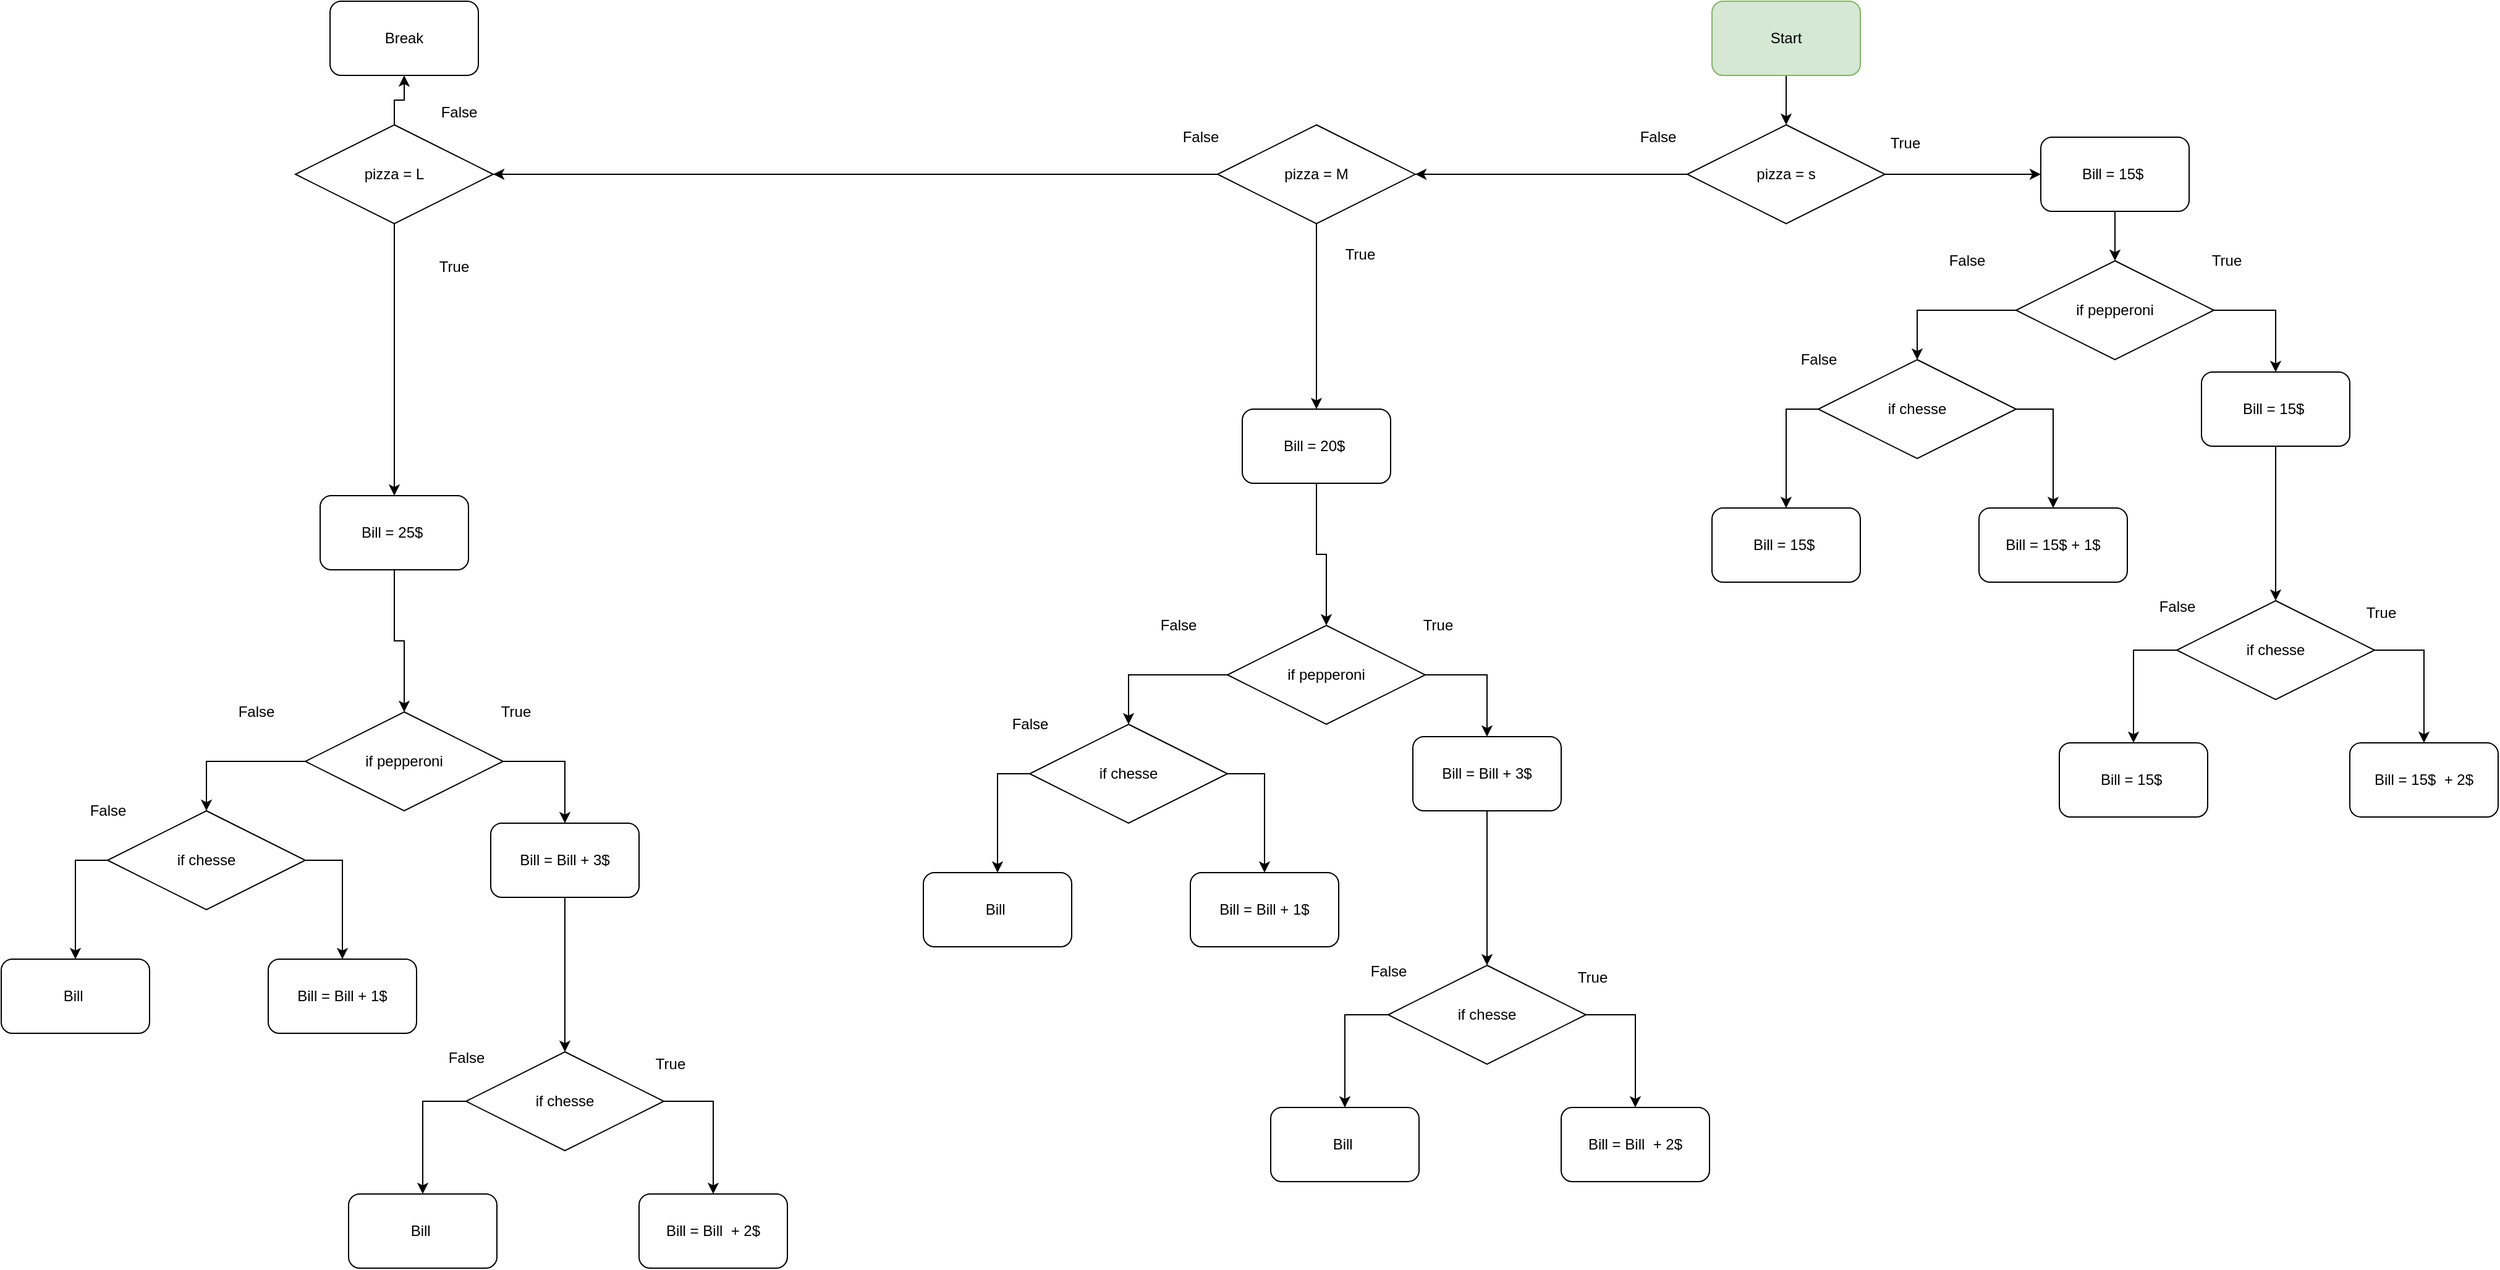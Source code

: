 <mxfile version="21.0.6" type="github">
  <diagram name="Seite-1" id="Eumlp3LvsvAZisAeF-b6">
    <mxGraphModel dx="3808" dy="1295" grid="1" gridSize="10" guides="1" tooltips="1" connect="1" arrows="1" fold="1" page="1" pageScale="1" pageWidth="827" pageHeight="1169" math="0" shadow="0">
      <root>
        <mxCell id="0" />
        <mxCell id="1" parent="0" />
        <mxCell id="-EnuPs0yjOKTrUSUot5Z-26" style="edgeStyle=orthogonalEdgeStyle;rounded=0;orthogonalLoop=1;jettySize=auto;html=1;exitX=0.5;exitY=1;exitDx=0;exitDy=0;" edge="1" parent="1" source="-EnuPs0yjOKTrUSUot5Z-24" target="-EnuPs0yjOKTrUSUot5Z-25">
          <mxGeometry relative="1" as="geometry" />
        </mxCell>
        <mxCell id="-EnuPs0yjOKTrUSUot5Z-24" value="Start" style="rounded=1;whiteSpace=wrap;html=1;fillColor=#d5e8d4;strokeColor=#82b366;" vertex="1" parent="1">
          <mxGeometry x="354" y="20" width="120" height="60" as="geometry" />
        </mxCell>
        <mxCell id="-EnuPs0yjOKTrUSUot5Z-31" value="" style="edgeStyle=orthogonalEdgeStyle;rounded=0;orthogonalLoop=1;jettySize=auto;html=1;entryX=1;entryY=0.5;entryDx=0;entryDy=0;" edge="1" parent="1" source="-EnuPs0yjOKTrUSUot5Z-25" target="-EnuPs0yjOKTrUSUot5Z-33">
          <mxGeometry relative="1" as="geometry">
            <mxPoint x="234" y="160" as="targetPoint" />
          </mxGeometry>
        </mxCell>
        <mxCell id="-EnuPs0yjOKTrUSUot5Z-39" style="edgeStyle=orthogonalEdgeStyle;rounded=0;orthogonalLoop=1;jettySize=auto;html=1;exitX=1;exitY=0.5;exitDx=0;exitDy=0;entryX=0;entryY=0.5;entryDx=0;entryDy=0;" edge="1" parent="1" source="-EnuPs0yjOKTrUSUot5Z-25" target="-EnuPs0yjOKTrUSUot5Z-38">
          <mxGeometry relative="1" as="geometry" />
        </mxCell>
        <mxCell id="-EnuPs0yjOKTrUSUot5Z-25" value="pizza = s" style="rhombus;whiteSpace=wrap;html=1;" vertex="1" parent="1">
          <mxGeometry x="334" y="120" width="160" height="80" as="geometry" />
        </mxCell>
        <mxCell id="-EnuPs0yjOKTrUSUot5Z-27" value="True" style="text;html=1;align=center;verticalAlign=middle;resizable=0;points=[];autosize=1;strokeColor=none;fillColor=none;" vertex="1" parent="1">
          <mxGeometry x="485" y="120" width="50" height="30" as="geometry" />
        </mxCell>
        <mxCell id="-EnuPs0yjOKTrUSUot5Z-32" value="False" style="text;html=1;align=center;verticalAlign=middle;resizable=0;points=[];autosize=1;strokeColor=none;fillColor=none;" vertex="1" parent="1">
          <mxGeometry x="285" y="115" width="50" height="30" as="geometry" />
        </mxCell>
        <mxCell id="-EnuPs0yjOKTrUSUot5Z-82" style="edgeStyle=orthogonalEdgeStyle;rounded=0;orthogonalLoop=1;jettySize=auto;html=1;exitX=0.5;exitY=1;exitDx=0;exitDy=0;entryX=0.5;entryY=0;entryDx=0;entryDy=0;" edge="1" parent="1" source="-EnuPs0yjOKTrUSUot5Z-33" target="-EnuPs0yjOKTrUSUot5Z-80">
          <mxGeometry relative="1" as="geometry" />
        </mxCell>
        <mxCell id="-EnuPs0yjOKTrUSUot5Z-86" style="edgeStyle=orthogonalEdgeStyle;rounded=0;orthogonalLoop=1;jettySize=auto;html=1;exitX=0;exitY=0.5;exitDx=0;exitDy=0;" edge="1" parent="1" source="-EnuPs0yjOKTrUSUot5Z-33" target="-EnuPs0yjOKTrUSUot5Z-84">
          <mxGeometry relative="1" as="geometry" />
        </mxCell>
        <mxCell id="-EnuPs0yjOKTrUSUot5Z-33" value="pizza = M" style="rhombus;whiteSpace=wrap;html=1;" vertex="1" parent="1">
          <mxGeometry x="-46" y="120" width="160" height="80" as="geometry" />
        </mxCell>
        <mxCell id="-EnuPs0yjOKTrUSUot5Z-41" style="edgeStyle=orthogonalEdgeStyle;rounded=0;orthogonalLoop=1;jettySize=auto;html=1;exitX=1;exitY=0.5;exitDx=0;exitDy=0;entryX=0.5;entryY=0;entryDx=0;entryDy=0;" edge="1" parent="1" source="-EnuPs0yjOKTrUSUot5Z-34" target="-EnuPs0yjOKTrUSUot5Z-37">
          <mxGeometry relative="1" as="geometry" />
        </mxCell>
        <mxCell id="-EnuPs0yjOKTrUSUot5Z-44" style="edgeStyle=orthogonalEdgeStyle;rounded=0;orthogonalLoop=1;jettySize=auto;html=1;exitX=0;exitY=0.5;exitDx=0;exitDy=0;entryX=0.5;entryY=0;entryDx=0;entryDy=0;" edge="1" parent="1" source="-EnuPs0yjOKTrUSUot5Z-34" target="-EnuPs0yjOKTrUSUot5Z-43">
          <mxGeometry relative="1" as="geometry" />
        </mxCell>
        <mxCell id="-EnuPs0yjOKTrUSUot5Z-34" value="if pepperoni" style="rhombus;whiteSpace=wrap;html=1;" vertex="1" parent="1">
          <mxGeometry x="600" y="230" width="160" height="80" as="geometry" />
        </mxCell>
        <mxCell id="-EnuPs0yjOKTrUSUot5Z-52" style="edgeStyle=orthogonalEdgeStyle;rounded=0;orthogonalLoop=1;jettySize=auto;html=1;exitX=0.5;exitY=1;exitDx=0;exitDy=0;entryX=0.5;entryY=0;entryDx=0;entryDy=0;" edge="1" parent="1" source="-EnuPs0yjOKTrUSUot5Z-37" target="-EnuPs0yjOKTrUSUot5Z-51">
          <mxGeometry relative="1" as="geometry" />
        </mxCell>
        <mxCell id="-EnuPs0yjOKTrUSUot5Z-37" value="Bill = 15$&amp;nbsp;" style="rounded=1;whiteSpace=wrap;html=1;" vertex="1" parent="1">
          <mxGeometry x="750" y="320" width="120" height="60" as="geometry" />
        </mxCell>
        <mxCell id="-EnuPs0yjOKTrUSUot5Z-40" style="edgeStyle=orthogonalEdgeStyle;rounded=0;orthogonalLoop=1;jettySize=auto;html=1;exitX=0.5;exitY=1;exitDx=0;exitDy=0;" edge="1" parent="1" source="-EnuPs0yjOKTrUSUot5Z-38" target="-EnuPs0yjOKTrUSUot5Z-34">
          <mxGeometry relative="1" as="geometry" />
        </mxCell>
        <mxCell id="-EnuPs0yjOKTrUSUot5Z-38" value="Bill = 15$&amp;nbsp;" style="rounded=1;whiteSpace=wrap;html=1;" vertex="1" parent="1">
          <mxGeometry x="620" y="130" width="120" height="60" as="geometry" />
        </mxCell>
        <mxCell id="-EnuPs0yjOKTrUSUot5Z-42" value="True" style="text;html=1;align=center;verticalAlign=middle;resizable=0;points=[];autosize=1;strokeColor=none;fillColor=none;" vertex="1" parent="1">
          <mxGeometry x="745" y="215" width="50" height="30" as="geometry" />
        </mxCell>
        <mxCell id="-EnuPs0yjOKTrUSUot5Z-46" style="edgeStyle=orthogonalEdgeStyle;rounded=0;orthogonalLoop=1;jettySize=auto;html=1;exitX=0;exitY=0.5;exitDx=0;exitDy=0;entryX=0.5;entryY=0;entryDx=0;entryDy=0;" edge="1" parent="1" source="-EnuPs0yjOKTrUSUot5Z-43" target="-EnuPs0yjOKTrUSUot5Z-45">
          <mxGeometry relative="1" as="geometry" />
        </mxCell>
        <mxCell id="-EnuPs0yjOKTrUSUot5Z-50" style="edgeStyle=orthogonalEdgeStyle;rounded=0;orthogonalLoop=1;jettySize=auto;html=1;exitX=1;exitY=0.5;exitDx=0;exitDy=0;" edge="1" parent="1" source="-EnuPs0yjOKTrUSUot5Z-43" target="-EnuPs0yjOKTrUSUot5Z-49">
          <mxGeometry relative="1" as="geometry" />
        </mxCell>
        <mxCell id="-EnuPs0yjOKTrUSUot5Z-43" value="if chesse" style="rhombus;whiteSpace=wrap;html=1;" vertex="1" parent="1">
          <mxGeometry x="440" y="310" width="160" height="80" as="geometry" />
        </mxCell>
        <mxCell id="-EnuPs0yjOKTrUSUot5Z-45" value="Bill = 15$&amp;nbsp;" style="rounded=1;whiteSpace=wrap;html=1;" vertex="1" parent="1">
          <mxGeometry x="354" y="430" width="120" height="60" as="geometry" />
        </mxCell>
        <mxCell id="-EnuPs0yjOKTrUSUot5Z-47" value="False" style="text;html=1;align=center;verticalAlign=middle;resizable=0;points=[];autosize=1;strokeColor=none;fillColor=none;" vertex="1" parent="1">
          <mxGeometry x="535" y="215" width="50" height="30" as="geometry" />
        </mxCell>
        <mxCell id="-EnuPs0yjOKTrUSUot5Z-48" value="False" style="text;html=1;align=center;verticalAlign=middle;resizable=0;points=[];autosize=1;strokeColor=none;fillColor=none;" vertex="1" parent="1">
          <mxGeometry x="415" y="295" width="50" height="30" as="geometry" />
        </mxCell>
        <mxCell id="-EnuPs0yjOKTrUSUot5Z-49" value="Bill = 15$ + 1$" style="rounded=1;whiteSpace=wrap;html=1;" vertex="1" parent="1">
          <mxGeometry x="570" y="430" width="120" height="60" as="geometry" />
        </mxCell>
        <mxCell id="-EnuPs0yjOKTrUSUot5Z-57" style="edgeStyle=orthogonalEdgeStyle;rounded=0;orthogonalLoop=1;jettySize=auto;html=1;exitX=0;exitY=0.5;exitDx=0;exitDy=0;" edge="1" parent="1" source="-EnuPs0yjOKTrUSUot5Z-51" target="-EnuPs0yjOKTrUSUot5Z-56">
          <mxGeometry relative="1" as="geometry" />
        </mxCell>
        <mxCell id="-EnuPs0yjOKTrUSUot5Z-58" style="edgeStyle=orthogonalEdgeStyle;rounded=0;orthogonalLoop=1;jettySize=auto;html=1;exitX=1;exitY=0.5;exitDx=0;exitDy=0;entryX=0.5;entryY=0;entryDx=0;entryDy=0;" edge="1" parent="1" source="-EnuPs0yjOKTrUSUot5Z-51" target="-EnuPs0yjOKTrUSUot5Z-55">
          <mxGeometry relative="1" as="geometry" />
        </mxCell>
        <mxCell id="-EnuPs0yjOKTrUSUot5Z-51" value="if chesse" style="rhombus;whiteSpace=wrap;html=1;" vertex="1" parent="1">
          <mxGeometry x="730" y="505" width="160" height="80" as="geometry" />
        </mxCell>
        <mxCell id="-EnuPs0yjOKTrUSUot5Z-53" value="True" style="text;html=1;align=center;verticalAlign=middle;resizable=0;points=[];autosize=1;strokeColor=none;fillColor=none;" vertex="1" parent="1">
          <mxGeometry x="870" y="500" width="50" height="30" as="geometry" />
        </mxCell>
        <mxCell id="-EnuPs0yjOKTrUSUot5Z-54" value="False" style="text;html=1;align=center;verticalAlign=middle;resizable=0;points=[];autosize=1;strokeColor=none;fillColor=none;" vertex="1" parent="1">
          <mxGeometry x="705" y="495" width="50" height="30" as="geometry" />
        </mxCell>
        <mxCell id="-EnuPs0yjOKTrUSUot5Z-55" value="Bill = 15$&amp;nbsp; + 2$" style="rounded=1;whiteSpace=wrap;html=1;" vertex="1" parent="1">
          <mxGeometry x="870" y="620" width="120" height="60" as="geometry" />
        </mxCell>
        <mxCell id="-EnuPs0yjOKTrUSUot5Z-56" value="Bill = 15$&amp;nbsp;" style="rounded=1;whiteSpace=wrap;html=1;" vertex="1" parent="1">
          <mxGeometry x="635" y="620" width="120" height="60" as="geometry" />
        </mxCell>
        <mxCell id="-EnuPs0yjOKTrUSUot5Z-59" style="edgeStyle=orthogonalEdgeStyle;rounded=0;orthogonalLoop=1;jettySize=auto;html=1;exitX=1;exitY=0.5;exitDx=0;exitDy=0;entryX=0.5;entryY=0;entryDx=0;entryDy=0;" edge="1" source="-EnuPs0yjOKTrUSUot5Z-61" target="-EnuPs0yjOKTrUSUot5Z-63" parent="1">
          <mxGeometry relative="1" as="geometry" />
        </mxCell>
        <mxCell id="-EnuPs0yjOKTrUSUot5Z-60" style="edgeStyle=orthogonalEdgeStyle;rounded=0;orthogonalLoop=1;jettySize=auto;html=1;exitX=0;exitY=0.5;exitDx=0;exitDy=0;entryX=0.5;entryY=0;entryDx=0;entryDy=0;" edge="1" source="-EnuPs0yjOKTrUSUot5Z-61" target="-EnuPs0yjOKTrUSUot5Z-67" parent="1">
          <mxGeometry relative="1" as="geometry" />
        </mxCell>
        <mxCell id="-EnuPs0yjOKTrUSUot5Z-61" value="if pepperoni" style="rhombus;whiteSpace=wrap;html=1;" vertex="1" parent="1">
          <mxGeometry x="-38" y="525" width="160" height="80" as="geometry" />
        </mxCell>
        <mxCell id="-EnuPs0yjOKTrUSUot5Z-62" style="edgeStyle=orthogonalEdgeStyle;rounded=0;orthogonalLoop=1;jettySize=auto;html=1;exitX=0.5;exitY=1;exitDx=0;exitDy=0;entryX=0.5;entryY=0;entryDx=0;entryDy=0;" edge="1" source="-EnuPs0yjOKTrUSUot5Z-63" target="-EnuPs0yjOKTrUSUot5Z-74" parent="1">
          <mxGeometry relative="1" as="geometry" />
        </mxCell>
        <mxCell id="-EnuPs0yjOKTrUSUot5Z-63" value="Bill = Bill + 3$" style="rounded=1;whiteSpace=wrap;html=1;" vertex="1" parent="1">
          <mxGeometry x="112" y="615" width="120" height="60" as="geometry" />
        </mxCell>
        <mxCell id="-EnuPs0yjOKTrUSUot5Z-64" value="True" style="text;html=1;align=center;verticalAlign=middle;resizable=0;points=[];autosize=1;strokeColor=none;fillColor=none;" vertex="1" parent="1">
          <mxGeometry x="107" y="510" width="50" height="30" as="geometry" />
        </mxCell>
        <mxCell id="-EnuPs0yjOKTrUSUot5Z-65" style="edgeStyle=orthogonalEdgeStyle;rounded=0;orthogonalLoop=1;jettySize=auto;html=1;exitX=0;exitY=0.5;exitDx=0;exitDy=0;entryX=0.5;entryY=0;entryDx=0;entryDy=0;" edge="1" source="-EnuPs0yjOKTrUSUot5Z-67" target="-EnuPs0yjOKTrUSUot5Z-68" parent="1">
          <mxGeometry relative="1" as="geometry" />
        </mxCell>
        <mxCell id="-EnuPs0yjOKTrUSUot5Z-66" style="edgeStyle=orthogonalEdgeStyle;rounded=0;orthogonalLoop=1;jettySize=auto;html=1;exitX=1;exitY=0.5;exitDx=0;exitDy=0;" edge="1" source="-EnuPs0yjOKTrUSUot5Z-67" target="-EnuPs0yjOKTrUSUot5Z-71" parent="1">
          <mxGeometry relative="1" as="geometry" />
        </mxCell>
        <mxCell id="-EnuPs0yjOKTrUSUot5Z-67" value="if chesse" style="rhombus;whiteSpace=wrap;html=1;" vertex="1" parent="1">
          <mxGeometry x="-198" y="605" width="160" height="80" as="geometry" />
        </mxCell>
        <mxCell id="-EnuPs0yjOKTrUSUot5Z-68" value="Bill&amp;nbsp;" style="rounded=1;whiteSpace=wrap;html=1;" vertex="1" parent="1">
          <mxGeometry x="-284" y="725" width="120" height="60" as="geometry" />
        </mxCell>
        <mxCell id="-EnuPs0yjOKTrUSUot5Z-69" value="False" style="text;html=1;align=center;verticalAlign=middle;resizable=0;points=[];autosize=1;strokeColor=none;fillColor=none;" vertex="1" parent="1">
          <mxGeometry x="-103" y="510" width="50" height="30" as="geometry" />
        </mxCell>
        <mxCell id="-EnuPs0yjOKTrUSUot5Z-70" value="False" style="text;html=1;align=center;verticalAlign=middle;resizable=0;points=[];autosize=1;strokeColor=none;fillColor=none;" vertex="1" parent="1">
          <mxGeometry x="-223" y="590" width="50" height="30" as="geometry" />
        </mxCell>
        <mxCell id="-EnuPs0yjOKTrUSUot5Z-71" value="Bill = Bill + 1$" style="rounded=1;whiteSpace=wrap;html=1;" vertex="1" parent="1">
          <mxGeometry x="-68" y="725" width="120" height="60" as="geometry" />
        </mxCell>
        <mxCell id="-EnuPs0yjOKTrUSUot5Z-72" style="edgeStyle=orthogonalEdgeStyle;rounded=0;orthogonalLoop=1;jettySize=auto;html=1;exitX=0;exitY=0.5;exitDx=0;exitDy=0;" edge="1" source="-EnuPs0yjOKTrUSUot5Z-74" target="-EnuPs0yjOKTrUSUot5Z-78" parent="1">
          <mxGeometry relative="1" as="geometry" />
        </mxCell>
        <mxCell id="-EnuPs0yjOKTrUSUot5Z-73" style="edgeStyle=orthogonalEdgeStyle;rounded=0;orthogonalLoop=1;jettySize=auto;html=1;exitX=1;exitY=0.5;exitDx=0;exitDy=0;entryX=0.5;entryY=0;entryDx=0;entryDy=0;" edge="1" source="-EnuPs0yjOKTrUSUot5Z-74" target="-EnuPs0yjOKTrUSUot5Z-77" parent="1">
          <mxGeometry relative="1" as="geometry" />
        </mxCell>
        <mxCell id="-EnuPs0yjOKTrUSUot5Z-74" value="if chesse" style="rhombus;whiteSpace=wrap;html=1;" vertex="1" parent="1">
          <mxGeometry x="92" y="800" width="160" height="80" as="geometry" />
        </mxCell>
        <mxCell id="-EnuPs0yjOKTrUSUot5Z-75" value="True" style="text;html=1;align=center;verticalAlign=middle;resizable=0;points=[];autosize=1;strokeColor=none;fillColor=none;" vertex="1" parent="1">
          <mxGeometry x="232" y="795" width="50" height="30" as="geometry" />
        </mxCell>
        <mxCell id="-EnuPs0yjOKTrUSUot5Z-76" value="False" style="text;html=1;align=center;verticalAlign=middle;resizable=0;points=[];autosize=1;strokeColor=none;fillColor=none;" vertex="1" parent="1">
          <mxGeometry x="67" y="790" width="50" height="30" as="geometry" />
        </mxCell>
        <mxCell id="-EnuPs0yjOKTrUSUot5Z-77" value="Bill = Bill&amp;nbsp; + 2$" style="rounded=1;whiteSpace=wrap;html=1;" vertex="1" parent="1">
          <mxGeometry x="232" y="915" width="120" height="60" as="geometry" />
        </mxCell>
        <mxCell id="-EnuPs0yjOKTrUSUot5Z-78" value="Bill&amp;nbsp;" style="rounded=1;whiteSpace=wrap;html=1;" vertex="1" parent="1">
          <mxGeometry x="-3" y="915" width="120" height="60" as="geometry" />
        </mxCell>
        <mxCell id="-EnuPs0yjOKTrUSUot5Z-83" style="edgeStyle=orthogonalEdgeStyle;rounded=0;orthogonalLoop=1;jettySize=auto;html=1;exitX=0.5;exitY=1;exitDx=0;exitDy=0;entryX=0.5;entryY=0;entryDx=0;entryDy=0;" edge="1" parent="1" source="-EnuPs0yjOKTrUSUot5Z-80" target="-EnuPs0yjOKTrUSUot5Z-61">
          <mxGeometry relative="1" as="geometry" />
        </mxCell>
        <mxCell id="-EnuPs0yjOKTrUSUot5Z-80" value="Bill = 20$&amp;nbsp;" style="rounded=1;whiteSpace=wrap;html=1;" vertex="1" parent="1">
          <mxGeometry x="-26" y="350" width="120" height="60" as="geometry" />
        </mxCell>
        <mxCell id="-EnuPs0yjOKTrUSUot5Z-111" style="edgeStyle=orthogonalEdgeStyle;rounded=0;orthogonalLoop=1;jettySize=auto;html=1;exitX=0.5;exitY=1;exitDx=0;exitDy=0;" edge="1" parent="1" source="-EnuPs0yjOKTrUSUot5Z-84" target="-EnuPs0yjOKTrUSUot5Z-109">
          <mxGeometry relative="1" as="geometry" />
        </mxCell>
        <mxCell id="-EnuPs0yjOKTrUSUot5Z-115" style="edgeStyle=orthogonalEdgeStyle;rounded=0;orthogonalLoop=1;jettySize=auto;html=1;exitX=0.5;exitY=0;exitDx=0;exitDy=0;" edge="1" parent="1" source="-EnuPs0yjOKTrUSUot5Z-84" target="-EnuPs0yjOKTrUSUot5Z-113">
          <mxGeometry relative="1" as="geometry" />
        </mxCell>
        <mxCell id="-EnuPs0yjOKTrUSUot5Z-84" value="pizza = L" style="rhombus;whiteSpace=wrap;html=1;" vertex="1" parent="1">
          <mxGeometry x="-792" y="120" width="160" height="80" as="geometry" />
        </mxCell>
        <mxCell id="-EnuPs0yjOKTrUSUot5Z-85" value="True" style="text;html=1;align=center;verticalAlign=middle;resizable=0;points=[];autosize=1;strokeColor=none;fillColor=none;" vertex="1" parent="1">
          <mxGeometry x="44" y="210" width="50" height="30" as="geometry" />
        </mxCell>
        <mxCell id="-EnuPs0yjOKTrUSUot5Z-87" value="False" style="text;html=1;align=center;verticalAlign=middle;resizable=0;points=[];autosize=1;strokeColor=none;fillColor=none;" vertex="1" parent="1">
          <mxGeometry x="-85" y="115" width="50" height="30" as="geometry" />
        </mxCell>
        <mxCell id="-EnuPs0yjOKTrUSUot5Z-88" style="edgeStyle=orthogonalEdgeStyle;rounded=0;orthogonalLoop=1;jettySize=auto;html=1;exitX=1;exitY=0.5;exitDx=0;exitDy=0;entryX=0.5;entryY=0;entryDx=0;entryDy=0;" edge="1" source="-EnuPs0yjOKTrUSUot5Z-90" target="-EnuPs0yjOKTrUSUot5Z-92" parent="1">
          <mxGeometry relative="1" as="geometry" />
        </mxCell>
        <mxCell id="-EnuPs0yjOKTrUSUot5Z-89" style="edgeStyle=orthogonalEdgeStyle;rounded=0;orthogonalLoop=1;jettySize=auto;html=1;exitX=0;exitY=0.5;exitDx=0;exitDy=0;entryX=0.5;entryY=0;entryDx=0;entryDy=0;" edge="1" source="-EnuPs0yjOKTrUSUot5Z-90" target="-EnuPs0yjOKTrUSUot5Z-96" parent="1">
          <mxGeometry relative="1" as="geometry" />
        </mxCell>
        <mxCell id="-EnuPs0yjOKTrUSUot5Z-90" value="if pepperoni" style="rhombus;whiteSpace=wrap;html=1;" vertex="1" parent="1">
          <mxGeometry x="-784" y="595" width="160" height="80" as="geometry" />
        </mxCell>
        <mxCell id="-EnuPs0yjOKTrUSUot5Z-91" style="edgeStyle=orthogonalEdgeStyle;rounded=0;orthogonalLoop=1;jettySize=auto;html=1;exitX=0.5;exitY=1;exitDx=0;exitDy=0;entryX=0.5;entryY=0;entryDx=0;entryDy=0;" edge="1" source="-EnuPs0yjOKTrUSUot5Z-92" target="-EnuPs0yjOKTrUSUot5Z-103" parent="1">
          <mxGeometry relative="1" as="geometry" />
        </mxCell>
        <mxCell id="-EnuPs0yjOKTrUSUot5Z-92" value="Bill = Bill + 3$" style="rounded=1;whiteSpace=wrap;html=1;" vertex="1" parent="1">
          <mxGeometry x="-634" y="685" width="120" height="60" as="geometry" />
        </mxCell>
        <mxCell id="-EnuPs0yjOKTrUSUot5Z-93" value="True" style="text;html=1;align=center;verticalAlign=middle;resizable=0;points=[];autosize=1;strokeColor=none;fillColor=none;" vertex="1" parent="1">
          <mxGeometry x="-639" y="580" width="50" height="30" as="geometry" />
        </mxCell>
        <mxCell id="-EnuPs0yjOKTrUSUot5Z-94" style="edgeStyle=orthogonalEdgeStyle;rounded=0;orthogonalLoop=1;jettySize=auto;html=1;exitX=0;exitY=0.5;exitDx=0;exitDy=0;entryX=0.5;entryY=0;entryDx=0;entryDy=0;" edge="1" source="-EnuPs0yjOKTrUSUot5Z-96" target="-EnuPs0yjOKTrUSUot5Z-97" parent="1">
          <mxGeometry relative="1" as="geometry" />
        </mxCell>
        <mxCell id="-EnuPs0yjOKTrUSUot5Z-95" style="edgeStyle=orthogonalEdgeStyle;rounded=0;orthogonalLoop=1;jettySize=auto;html=1;exitX=1;exitY=0.5;exitDx=0;exitDy=0;" edge="1" source="-EnuPs0yjOKTrUSUot5Z-96" target="-EnuPs0yjOKTrUSUot5Z-100" parent="1">
          <mxGeometry relative="1" as="geometry" />
        </mxCell>
        <mxCell id="-EnuPs0yjOKTrUSUot5Z-96" value="if chesse" style="rhombus;whiteSpace=wrap;html=1;" vertex="1" parent="1">
          <mxGeometry x="-944" y="675" width="160" height="80" as="geometry" />
        </mxCell>
        <mxCell id="-EnuPs0yjOKTrUSUot5Z-97" value="Bill&amp;nbsp;" style="rounded=1;whiteSpace=wrap;html=1;" vertex="1" parent="1">
          <mxGeometry x="-1030" y="795" width="120" height="60" as="geometry" />
        </mxCell>
        <mxCell id="-EnuPs0yjOKTrUSUot5Z-98" value="False" style="text;html=1;align=center;verticalAlign=middle;resizable=0;points=[];autosize=1;strokeColor=none;fillColor=none;" vertex="1" parent="1">
          <mxGeometry x="-849" y="580" width="50" height="30" as="geometry" />
        </mxCell>
        <mxCell id="-EnuPs0yjOKTrUSUot5Z-99" value="False" style="text;html=1;align=center;verticalAlign=middle;resizable=0;points=[];autosize=1;strokeColor=none;fillColor=none;" vertex="1" parent="1">
          <mxGeometry x="-969" y="660" width="50" height="30" as="geometry" />
        </mxCell>
        <mxCell id="-EnuPs0yjOKTrUSUot5Z-100" value="Bill = Bill + 1$" style="rounded=1;whiteSpace=wrap;html=1;" vertex="1" parent="1">
          <mxGeometry x="-814" y="795" width="120" height="60" as="geometry" />
        </mxCell>
        <mxCell id="-EnuPs0yjOKTrUSUot5Z-101" style="edgeStyle=orthogonalEdgeStyle;rounded=0;orthogonalLoop=1;jettySize=auto;html=1;exitX=0;exitY=0.5;exitDx=0;exitDy=0;" edge="1" source="-EnuPs0yjOKTrUSUot5Z-103" target="-EnuPs0yjOKTrUSUot5Z-107" parent="1">
          <mxGeometry relative="1" as="geometry" />
        </mxCell>
        <mxCell id="-EnuPs0yjOKTrUSUot5Z-102" style="edgeStyle=orthogonalEdgeStyle;rounded=0;orthogonalLoop=1;jettySize=auto;html=1;exitX=1;exitY=0.5;exitDx=0;exitDy=0;entryX=0.5;entryY=0;entryDx=0;entryDy=0;" edge="1" source="-EnuPs0yjOKTrUSUot5Z-103" target="-EnuPs0yjOKTrUSUot5Z-106" parent="1">
          <mxGeometry relative="1" as="geometry" />
        </mxCell>
        <mxCell id="-EnuPs0yjOKTrUSUot5Z-103" value="if chesse" style="rhombus;whiteSpace=wrap;html=1;" vertex="1" parent="1">
          <mxGeometry x="-654" y="870" width="160" height="80" as="geometry" />
        </mxCell>
        <mxCell id="-EnuPs0yjOKTrUSUot5Z-104" value="True" style="text;html=1;align=center;verticalAlign=middle;resizable=0;points=[];autosize=1;strokeColor=none;fillColor=none;" vertex="1" parent="1">
          <mxGeometry x="-514" y="865" width="50" height="30" as="geometry" />
        </mxCell>
        <mxCell id="-EnuPs0yjOKTrUSUot5Z-105" value="False" style="text;html=1;align=center;verticalAlign=middle;resizable=0;points=[];autosize=1;strokeColor=none;fillColor=none;" vertex="1" parent="1">
          <mxGeometry x="-679" y="860" width="50" height="30" as="geometry" />
        </mxCell>
        <mxCell id="-EnuPs0yjOKTrUSUot5Z-106" value="Bill = Bill&amp;nbsp; + 2$" style="rounded=1;whiteSpace=wrap;html=1;" vertex="1" parent="1">
          <mxGeometry x="-514" y="985" width="120" height="60" as="geometry" />
        </mxCell>
        <mxCell id="-EnuPs0yjOKTrUSUot5Z-107" value="Bill&amp;nbsp;" style="rounded=1;whiteSpace=wrap;html=1;" vertex="1" parent="1">
          <mxGeometry x="-749" y="985" width="120" height="60" as="geometry" />
        </mxCell>
        <mxCell id="-EnuPs0yjOKTrUSUot5Z-108" style="edgeStyle=orthogonalEdgeStyle;rounded=0;orthogonalLoop=1;jettySize=auto;html=1;exitX=0.5;exitY=1;exitDx=0;exitDy=0;entryX=0.5;entryY=0;entryDx=0;entryDy=0;" edge="1" source="-EnuPs0yjOKTrUSUot5Z-109" target="-EnuPs0yjOKTrUSUot5Z-90" parent="1">
          <mxGeometry relative="1" as="geometry" />
        </mxCell>
        <mxCell id="-EnuPs0yjOKTrUSUot5Z-109" value="Bill = 25$&amp;nbsp;" style="rounded=1;whiteSpace=wrap;html=1;" vertex="1" parent="1">
          <mxGeometry x="-772" y="420" width="120" height="60" as="geometry" />
        </mxCell>
        <mxCell id="-EnuPs0yjOKTrUSUot5Z-112" value="True" style="text;html=1;align=center;verticalAlign=middle;resizable=0;points=[];autosize=1;strokeColor=none;fillColor=none;" vertex="1" parent="1">
          <mxGeometry x="-689" y="220" width="50" height="30" as="geometry" />
        </mxCell>
        <mxCell id="-EnuPs0yjOKTrUSUot5Z-113" value="Break" style="rounded=1;whiteSpace=wrap;html=1;" vertex="1" parent="1">
          <mxGeometry x="-764" y="20" width="120" height="60" as="geometry" />
        </mxCell>
        <mxCell id="-EnuPs0yjOKTrUSUot5Z-116" value="False" style="text;html=1;align=center;verticalAlign=middle;resizable=0;points=[];autosize=1;strokeColor=none;fillColor=none;" vertex="1" parent="1">
          <mxGeometry x="-685" y="95" width="50" height="30" as="geometry" />
        </mxCell>
      </root>
    </mxGraphModel>
  </diagram>
</mxfile>
